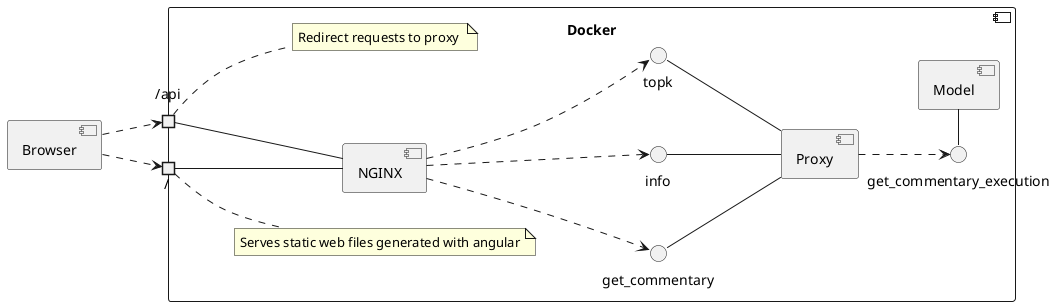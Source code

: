 @startuml

left to right direction

component "Docker" {
  port "/ "
  port "/api"

  "/ " -- [NGINX]
  "/api" -- [NGINX]

  "get_commentary" -- [Proxy]
  "info" -- [Proxy]
  "topk" -- [Proxy]

  "get_commentary_execution" - [Model]

  [Proxy] ..> "get_commentary_execution"
  [NGINX] ..> "get_commentary"
  [NGINX] ..> "topk"
  [NGINX] ..> "info"

  note as API_NOTE
    Redirect requests to proxy 
  end note 

  note as STATIC_FILES_NOTE
    Serves static web files generated with angular
  end note

  "/ " .. STATIC_FILES_NOTE 
  "/api" .. API_NOTE
}

[Browser] ..> "/ "
[Browser] ..> "/api"

@enduml

